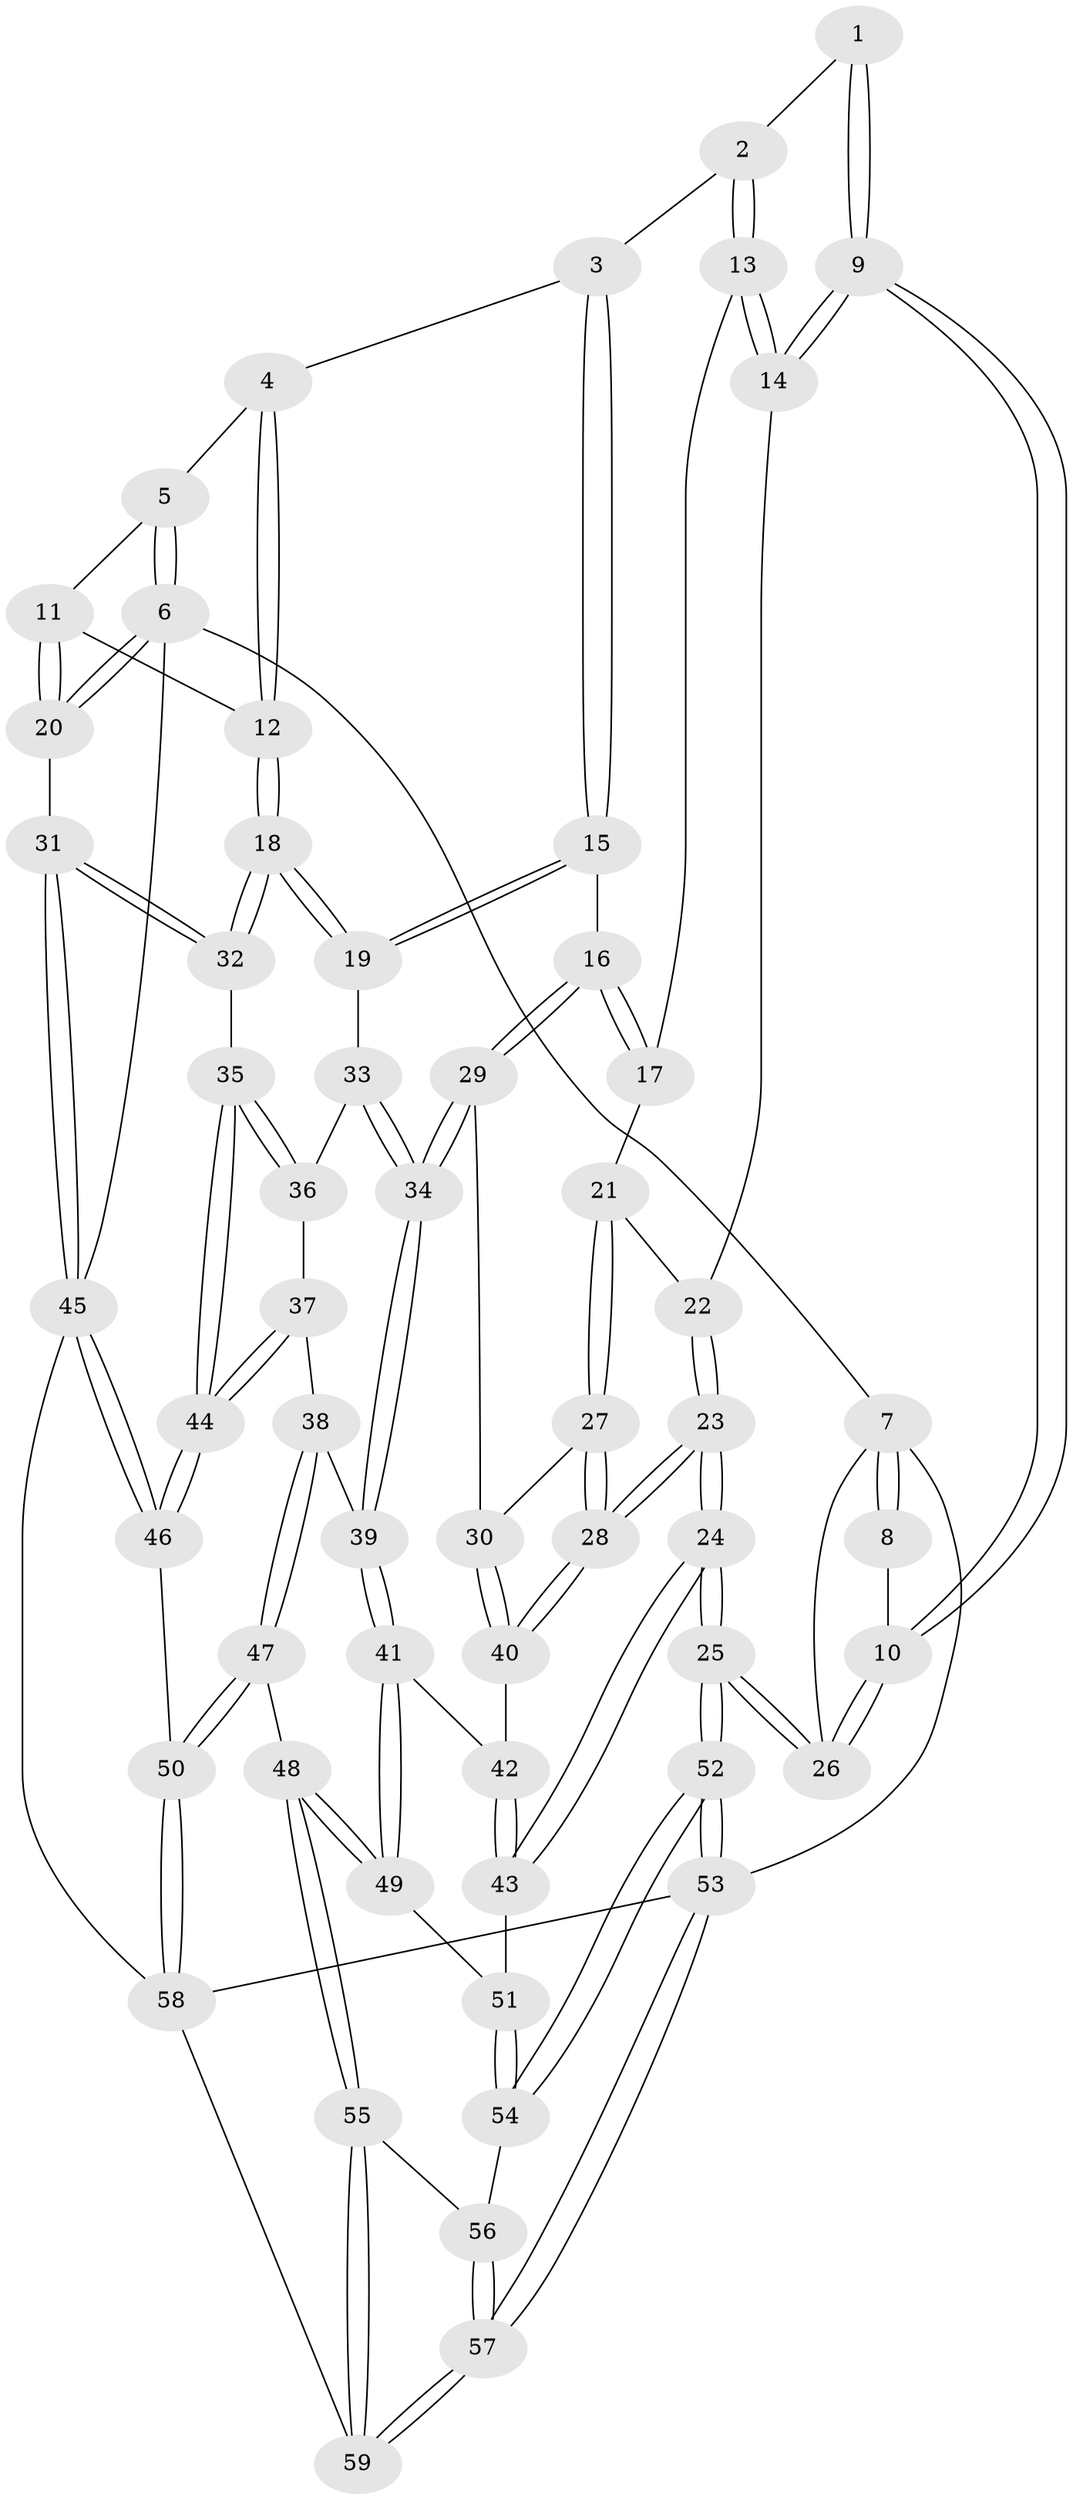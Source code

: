 // Generated by graph-tools (version 1.1) at 2025/02/03/09/25 05:02:14]
// undirected, 59 vertices, 144 edges
graph export_dot {
graph [start="1"]
  node [color=gray90,style=filled];
  1 [pos="+0.24750436040123064+0"];
  2 [pos="+0.4213909378359976+0"];
  3 [pos="+0.4726490497828085+0"];
  4 [pos="+0.5556629387584601+0"];
  5 [pos="+0.9767918467536364+0"];
  6 [pos="+1+0"];
  7 [pos="+0+0"];
  8 [pos="+0.1953180538977079+0"];
  9 [pos="+0+0.23114457644114267"];
  10 [pos="+0+0.24788079489186157"];
  11 [pos="+0.9234467043877337+0.20573251526234504"];
  12 [pos="+0.7530531130669039+0.2443391855017347"];
  13 [pos="+0.3407723414025076+0.0666874474795167"];
  14 [pos="+0.15752416254577964+0.23959463400379877"];
  15 [pos="+0.4961370007821173+0.30984655597667815"];
  16 [pos="+0.4082232944206461+0.35238857340557306"];
  17 [pos="+0.3635885680347583+0.289897473139537"];
  18 [pos="+0.7445790600369134+0.27976756144246573"];
  19 [pos="+0.5923616841190922+0.347440689913604"];
  20 [pos="+1+0.2774731808736973"];
  21 [pos="+0.2243092127643328+0.3397012891574849"];
  22 [pos="+0.1859632048795812+0.2935805188279539"];
  23 [pos="+0.0395218566069817+0.5249704838251203"];
  24 [pos="+0+0.5915799088861069"];
  25 [pos="+0+0.5910954259664785"];
  26 [pos="+0+0.28978754218474456"];
  27 [pos="+0.23394846263102143+0.37946513334900067"];
  28 [pos="+0.06969453678901931+0.5129433523491246"];
  29 [pos="+0.3948968295869072+0.41872862542004885"];
  30 [pos="+0.26919180312749813+0.41313988322112705"];
  31 [pos="+1+0.5255460876960982"];
  32 [pos="+0.7724106204882355+0.36564329557934905"];
  33 [pos="+0.5709693587356897+0.4002068048728678"];
  34 [pos="+0.41907318284507833+0.4682459245501971"];
  35 [pos="+0.7313910585859281+0.5387117328348846"];
  36 [pos="+0.5740077394723965+0.41405363341788676"];
  37 [pos="+0.5718197629355973+0.5577898442880885"];
  38 [pos="+0.5266016859986041+0.5710037116338721"];
  39 [pos="+0.4238325562934484+0.5333581314350109"];
  40 [pos="+0.2505484155407816+0.5005117800363094"];
  41 [pos="+0.3921574884213573+0.561214871929001"];
  42 [pos="+0.2669461584373978+0.5231673610952584"];
  43 [pos="+0.177831644164797+0.6884494125498525"];
  44 [pos="+0.726457271611924+0.5780062966881816"];
  45 [pos="+1+0.6916873836312247"];
  46 [pos="+0.8190717619992945+0.7344630162182562"];
  47 [pos="+0.5229169881100934+0.8148185218589761"];
  48 [pos="+0.5179826914568312+0.8177284755062424"];
  49 [pos="+0.3698066165029517+0.6160851040425684"];
  50 [pos="+0.7823862099121348+0.7761409956406564"];
  51 [pos="+0.23050421308877028+0.7245736864719126"];
  52 [pos="+0+1"];
  53 [pos="+0+1"];
  54 [pos="+0.2654928195527243+0.8156312041225653"];
  55 [pos="+0.4368817791928346+0.906390450020087"];
  56 [pos="+0.2724957022663997+0.8235496784169481"];
  57 [pos="+0+1"];
  58 [pos="+0.7689823398319695+1"];
  59 [pos="+0.4546434881851576+1"];
  1 -- 2;
  1 -- 9;
  1 -- 9;
  2 -- 3;
  2 -- 13;
  2 -- 13;
  3 -- 4;
  3 -- 15;
  3 -- 15;
  4 -- 5;
  4 -- 12;
  4 -- 12;
  5 -- 6;
  5 -- 6;
  5 -- 11;
  6 -- 7;
  6 -- 20;
  6 -- 20;
  6 -- 45;
  7 -- 8;
  7 -- 8;
  7 -- 26;
  7 -- 53;
  8 -- 10;
  9 -- 10;
  9 -- 10;
  9 -- 14;
  9 -- 14;
  10 -- 26;
  10 -- 26;
  11 -- 12;
  11 -- 20;
  11 -- 20;
  12 -- 18;
  12 -- 18;
  13 -- 14;
  13 -- 14;
  13 -- 17;
  14 -- 22;
  15 -- 16;
  15 -- 19;
  15 -- 19;
  16 -- 17;
  16 -- 17;
  16 -- 29;
  16 -- 29;
  17 -- 21;
  18 -- 19;
  18 -- 19;
  18 -- 32;
  18 -- 32;
  19 -- 33;
  20 -- 31;
  21 -- 22;
  21 -- 27;
  21 -- 27;
  22 -- 23;
  22 -- 23;
  23 -- 24;
  23 -- 24;
  23 -- 28;
  23 -- 28;
  24 -- 25;
  24 -- 25;
  24 -- 43;
  24 -- 43;
  25 -- 26;
  25 -- 26;
  25 -- 52;
  25 -- 52;
  27 -- 28;
  27 -- 28;
  27 -- 30;
  28 -- 40;
  28 -- 40;
  29 -- 30;
  29 -- 34;
  29 -- 34;
  30 -- 40;
  30 -- 40;
  31 -- 32;
  31 -- 32;
  31 -- 45;
  31 -- 45;
  32 -- 35;
  33 -- 34;
  33 -- 34;
  33 -- 36;
  34 -- 39;
  34 -- 39;
  35 -- 36;
  35 -- 36;
  35 -- 44;
  35 -- 44;
  36 -- 37;
  37 -- 38;
  37 -- 44;
  37 -- 44;
  38 -- 39;
  38 -- 47;
  38 -- 47;
  39 -- 41;
  39 -- 41;
  40 -- 42;
  41 -- 42;
  41 -- 49;
  41 -- 49;
  42 -- 43;
  42 -- 43;
  43 -- 51;
  44 -- 46;
  44 -- 46;
  45 -- 46;
  45 -- 46;
  45 -- 58;
  46 -- 50;
  47 -- 48;
  47 -- 50;
  47 -- 50;
  48 -- 49;
  48 -- 49;
  48 -- 55;
  48 -- 55;
  49 -- 51;
  50 -- 58;
  50 -- 58;
  51 -- 54;
  51 -- 54;
  52 -- 53;
  52 -- 53;
  52 -- 54;
  52 -- 54;
  53 -- 57;
  53 -- 57;
  53 -- 58;
  54 -- 56;
  55 -- 56;
  55 -- 59;
  55 -- 59;
  56 -- 57;
  56 -- 57;
  57 -- 59;
  57 -- 59;
  58 -- 59;
}
